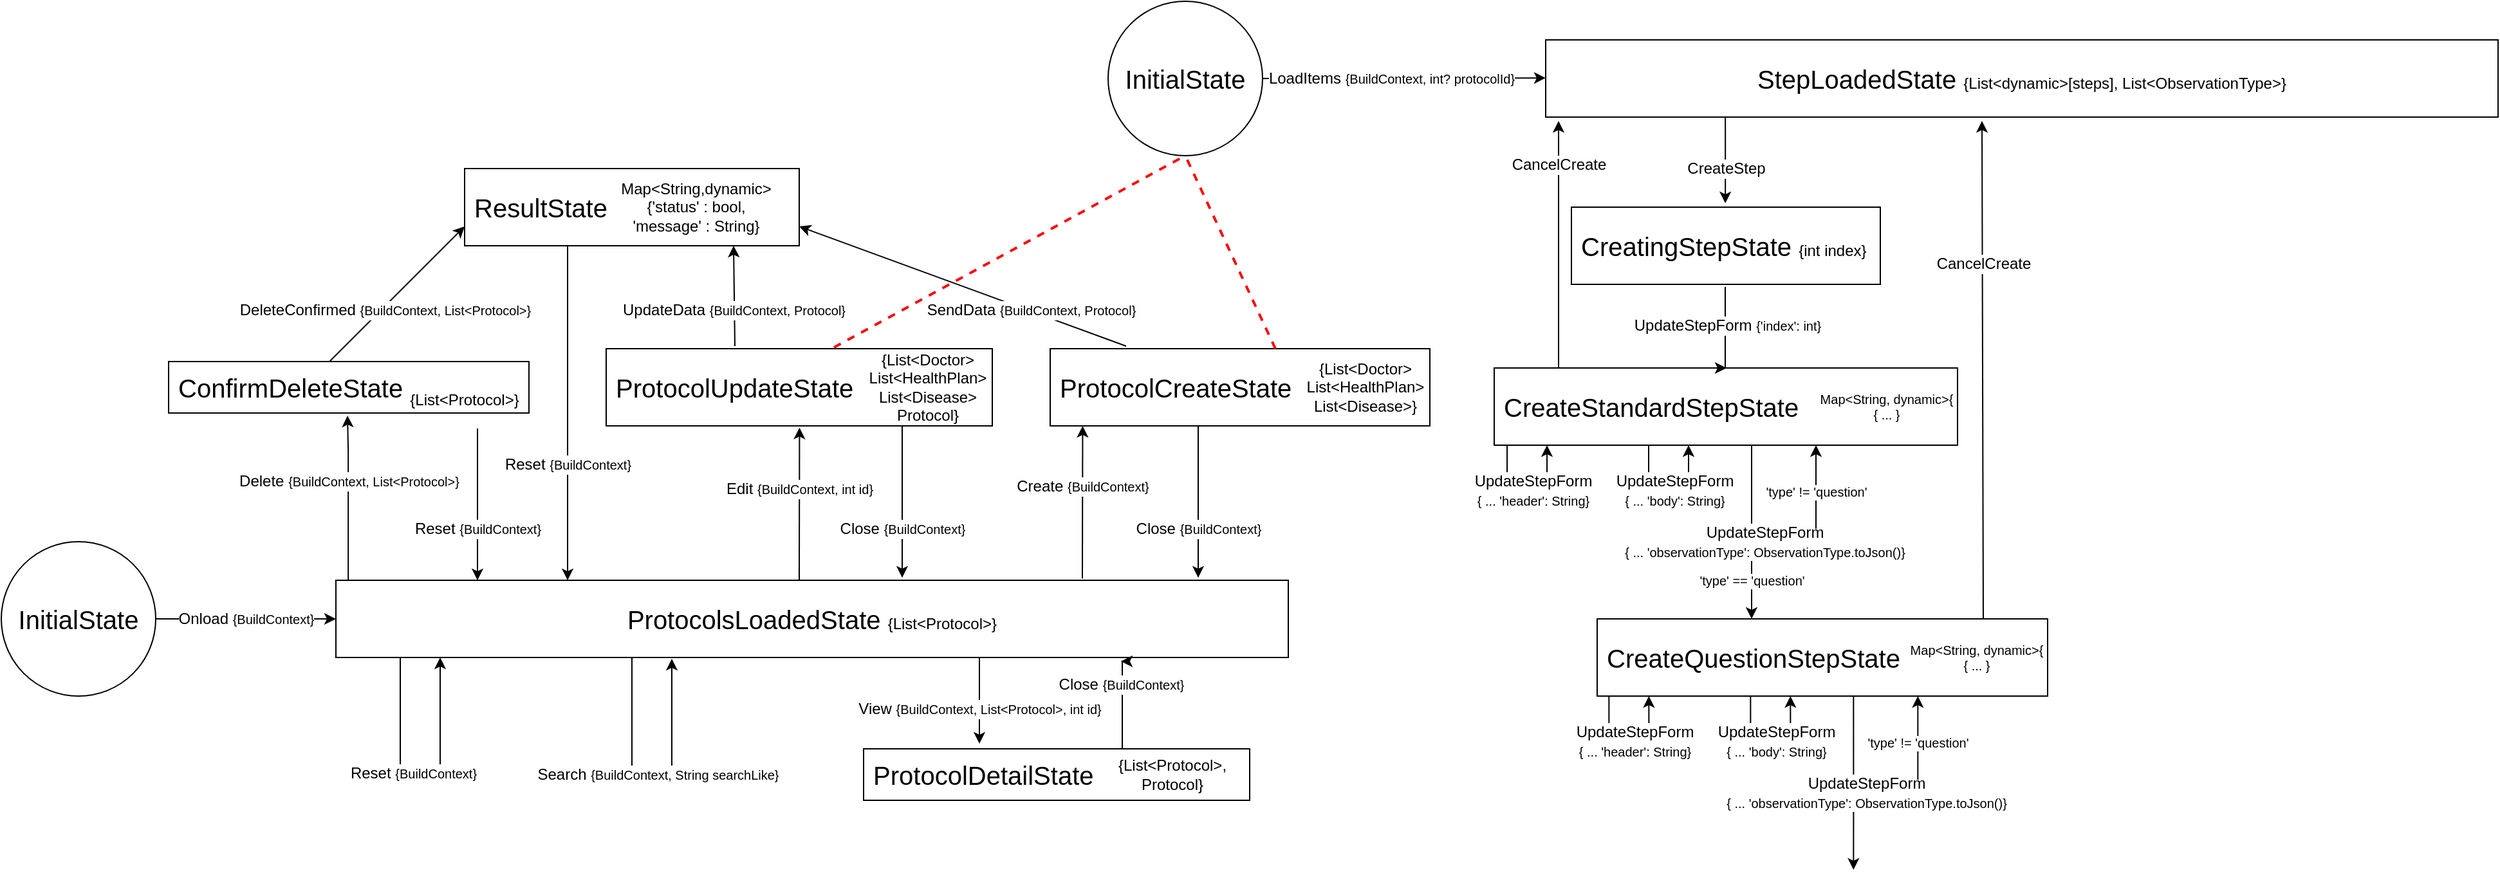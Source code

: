 <mxfile version="16.6.4" type="github">
  <diagram id="ynnjjBdjVaOxe4yOROdL" name="Page-1">
    <mxGraphModel dx="1185" dy="588" grid="1" gridSize="10" guides="1" tooltips="1" connect="1" arrows="1" fold="1" page="1" pageScale="1" pageWidth="1600" pageHeight="1200" background="#FFFFFF" math="0" shadow="0">
      <root>
        <mxCell id="0" />
        <mxCell id="1" parent="0" />
        <mxCell id="_Mzao8wCRnk8Jk_auGnn-3" value="Onload &lt;font style=&quot;font-size: 10px&quot;&gt;{BuildContext}&lt;/font&gt;" style="edgeStyle=orthogonalEdgeStyle;rounded=0;orthogonalLoop=1;jettySize=auto;html=1;fontSize=12;exitX=1;exitY=0.5;exitDx=0;exitDy=0;entryX=0;entryY=0.5;entryDx=0;entryDy=0;labelBackgroundColor=default;shadow=0;" parent="1" source="_Mzao8wCRnk8Jk_auGnn-1" target="_Mzao8wCRnk8Jk_auGnn-2" edge="1">
          <mxGeometry relative="1" as="geometry">
            <mxPoint as="offset" />
          </mxGeometry>
        </mxCell>
        <mxCell id="_Mzao8wCRnk8Jk_auGnn-1" value="&lt;font style=&quot;font-size: 20px&quot;&gt;InitialState&lt;/font&gt;" style="ellipse;whiteSpace=wrap;html=1;fillColor=none;" parent="1" vertex="1">
          <mxGeometry x="120" y="460" width="120" height="120" as="geometry" />
        </mxCell>
        <mxCell id="_Mzao8wCRnk8Jk_auGnn-4" value="" style="edgeStyle=orthogonalEdgeStyle;rounded=0;orthogonalLoop=1;jettySize=auto;html=1;fontSize=20;strokeColor=default;startFill=1;endFill=1;anchorPointDirection=1;bendable=1;movable=1;cloneable=1;deletable=1;labelBackgroundColor=default;" parent="1" edge="1">
          <mxGeometry relative="1" as="geometry">
            <mxPoint x="461" y="550" as="targetPoint" />
            <mxPoint x="430" y="550" as="sourcePoint" />
            <Array as="points">
              <mxPoint x="430" y="639" />
              <mxPoint x="461" y="639" />
            </Array>
          </mxGeometry>
        </mxCell>
        <mxCell id="_Mzao8wCRnk8Jk_auGnn-17" value="Reset&amp;nbsp;&lt;font style=&quot;font-size: 10px&quot;&gt;{BuildContext}&lt;/font&gt;" style="edgeLabel;html=1;align=center;verticalAlign=middle;resizable=0;points=[];fontSize=12;labelBackgroundColor=default;" parent="_Mzao8wCRnk8Jk_auGnn-4" vertex="1" connectable="0">
          <mxGeometry x="-0.644" y="1" relative="1" as="geometry">
            <mxPoint x="9" y="53" as="offset" />
          </mxGeometry>
        </mxCell>
        <mxCell id="_Mzao8wCRnk8Jk_auGnn-33" value="View &lt;font size=&quot;1&quot;&gt;{BuildContext,&amp;nbsp;&lt;/font&gt;&lt;span style=&quot;font-size: x-small&quot;&gt;List&amp;lt;Protocol&amp;gt;,&amp;nbsp;&lt;/span&gt;&lt;font size=&quot;1&quot;&gt;int id}&lt;/font&gt;" style="edgeStyle=orthogonalEdgeStyle;rounded=0;orthogonalLoop=1;jettySize=auto;html=1;fontSize=12;labelBackgroundColor=default;" parent="1" edge="1">
          <mxGeometry x="0.194" relative="1" as="geometry">
            <mxPoint x="880" y="550" as="sourcePoint" />
            <mxPoint x="880" y="617" as="targetPoint" />
            <Array as="points">
              <mxPoint x="880" y="570" />
              <mxPoint x="880" y="570" />
            </Array>
            <mxPoint as="offset" />
          </mxGeometry>
        </mxCell>
        <mxCell id="_Mzao8wCRnk8Jk_auGnn-2" value="ProtocolsLoadedState &lt;font style=&quot;font-size: 12px&quot;&gt;{List&amp;lt;Protocol&amp;gt;}&lt;/font&gt;" style="whiteSpace=wrap;html=1;fontSize=20;fillColor=none;labelBackgroundColor=default;align=center;" parent="1" vertex="1">
          <mxGeometry x="380" y="490" width="740" height="60" as="geometry" />
        </mxCell>
        <mxCell id="_Mzao8wCRnk8Jk_auGnn-19" value="&amp;nbsp;ConfirmDeleteState" style="rounded=0;whiteSpace=wrap;html=1;fontSize=20;fillColor=none;labelBackgroundColor=default;align=left;" parent="1" vertex="1">
          <mxGeometry x="250" y="320" width="280" height="40" as="geometry" />
        </mxCell>
        <mxCell id="_Mzao8wCRnk8Jk_auGnn-21" value="" style="endArrow=classic;html=1;rounded=0;fontSize=20;labelBackgroundColor=default;" parent="1" edge="1">
          <mxGeometry x="0.18" width="50" height="50" relative="1" as="geometry">
            <mxPoint x="389.58" y="490" as="sourcePoint" />
            <mxPoint x="389" y="362" as="targetPoint" />
            <Array as="points">
              <mxPoint x="389.58" y="460" />
              <mxPoint x="389.58" y="430" />
              <mxPoint x="389.58" y="390" />
            </Array>
            <mxPoint as="offset" />
          </mxGeometry>
        </mxCell>
        <mxCell id="_Mzao8wCRnk8Jk_auGnn-44" value="Delete &lt;font size=&quot;1&quot;&gt;{BuildContext, List&amp;lt;Protocol&amp;gt;}&lt;/font&gt;" style="edgeLabel;html=1;align=center;verticalAlign=middle;resizable=0;points=[];fontSize=12;labelBackgroundColor=default;" parent="_Mzao8wCRnk8Jk_auGnn-21" vertex="1" connectable="0">
          <mxGeometry x="0.209" relative="1" as="geometry">
            <mxPoint as="offset" />
          </mxGeometry>
        </mxCell>
        <mxCell id="_Mzao8wCRnk8Jk_auGnn-27" value="" style="edgeStyle=orthogonalEdgeStyle;rounded=0;orthogonalLoop=1;jettySize=auto;html=1;fontSize=20;labelBackgroundColor=default;" parent="1" edge="1">
          <mxGeometry relative="1" as="geometry">
            <mxPoint x="641" y="551" as="targetPoint" />
            <mxPoint x="610" y="550" as="sourcePoint" />
            <Array as="points">
              <mxPoint x="610" y="640" />
              <mxPoint x="641" y="640" />
            </Array>
          </mxGeometry>
        </mxCell>
        <mxCell id="_Mzao8wCRnk8Jk_auGnn-28" value="Search &lt;font style=&quot;font-size: 10px&quot;&gt;{BuildContext, String searchLike}&lt;/font&gt;" style="edgeLabel;html=1;align=center;verticalAlign=middle;resizable=0;points=[];fontSize=12;labelBackgroundColor=default;" parent="_Mzao8wCRnk8Jk_auGnn-27" vertex="1" connectable="0">
          <mxGeometry x="-0.644" y="1" relative="1" as="geometry">
            <mxPoint x="19" y="53" as="offset" />
          </mxGeometry>
        </mxCell>
        <mxCell id="_Mzao8wCRnk8Jk_auGnn-30" value="&amp;nbsp;ResultState" style="rounded=0;whiteSpace=wrap;html=1;fontSize=20;fillColor=none;labelBackgroundColor=default;align=left;" parent="1" vertex="1">
          <mxGeometry x="480" y="170" width="260" height="60" as="geometry" />
        </mxCell>
        <mxCell id="_Mzao8wCRnk8Jk_auGnn-35" style="edgeStyle=orthogonalEdgeStyle;rounded=0;orthogonalLoop=1;jettySize=auto;html=1;fontSize=12;labelBackgroundColor=default;" parent="1" edge="1">
          <mxGeometry relative="1" as="geometry">
            <mxPoint x="990" y="553" as="targetPoint" />
            <mxPoint x="991" y="621" as="sourcePoint" />
            <Array as="points">
              <mxPoint x="990" y="553" />
            </Array>
          </mxGeometry>
        </mxCell>
        <mxCell id="_Mzao8wCRnk8Jk_auGnn-36" value="Close&amp;nbsp;&lt;font style=&quot;font-size: 10px&quot;&gt;{BuildContext}&lt;/font&gt;" style="edgeLabel;html=1;align=center;verticalAlign=middle;resizable=0;points=[];fontSize=12;labelBackgroundColor=default;" parent="_Mzao8wCRnk8Jk_auGnn-35" vertex="1" connectable="0">
          <mxGeometry x="0.238" y="1" relative="1" as="geometry">
            <mxPoint y="-8" as="offset" />
          </mxGeometry>
        </mxCell>
        <mxCell id="_Mzao8wCRnk8Jk_auGnn-32" value="&amp;nbsp;ProtocolDetailState&amp;nbsp;" style="rounded=0;whiteSpace=wrap;html=1;fontSize=20;fillColor=none;labelBackgroundColor=default;align=left;" parent="1" vertex="1">
          <mxGeometry x="790" y="621" width="300" height="40" as="geometry" />
        </mxCell>
        <mxCell id="_Mzao8wCRnk8Jk_auGnn-37" value="&amp;nbsp;ProtocolUpdateState" style="rounded=0;whiteSpace=wrap;html=1;fontSize=20;fillColor=none;labelBackgroundColor=default;align=left;" parent="1" vertex="1">
          <mxGeometry x="590" y="310" width="300" height="60" as="geometry" />
        </mxCell>
        <mxCell id="_Mzao8wCRnk8Jk_auGnn-43" value="Reset &lt;font style=&quot;font-size: 10px&quot;&gt;{BuildContext}&lt;/font&gt;" style="edgeStyle=orthogonalEdgeStyle;rounded=0;orthogonalLoop=1;jettySize=auto;html=1;exitX=0.25;exitY=1;exitDx=0;exitDy=0;fontSize=12;labelBackgroundColor=default;" parent="1" edge="1">
          <mxGeometry x="0.322" relative="1" as="geometry">
            <mxPoint x="490" y="372" as="sourcePoint" />
            <mxPoint x="490" y="490" as="targetPoint" />
            <Array as="points">
              <mxPoint x="490" y="432" />
              <mxPoint x="490" y="432" />
            </Array>
            <mxPoint as="offset" />
          </mxGeometry>
        </mxCell>
        <mxCell id="_Mzao8wCRnk8Jk_auGnn-45" value="Reset&amp;nbsp;&lt;font style=&quot;font-size: 10px&quot;&gt;{BuildContext}&lt;/font&gt;" style="edgeStyle=orthogonalEdgeStyle;rounded=0;orthogonalLoop=1;jettySize=auto;html=1;fontSize=12;labelBackgroundColor=default;" parent="1" edge="1" source="_Mzao8wCRnk8Jk_auGnn-30">
          <mxGeometry x="0.308" relative="1" as="geometry">
            <mxPoint x="562" y="250" as="sourcePoint" />
            <mxPoint x="560.01" y="490" as="targetPoint" />
            <Array as="points">
              <mxPoint x="560" y="230" />
              <mxPoint x="560" y="230" />
            </Array>
            <mxPoint as="offset" />
          </mxGeometry>
        </mxCell>
        <mxCell id="_Mzao8wCRnk8Jk_auGnn-46" value="" style="endArrow=classic;html=1;rounded=0;fontSize=20;exitX=0;exitY=0;exitDx=0;exitDy=0;entryX=0.738;entryY=1.033;entryDx=0;entryDy=0;entryPerimeter=0;labelBackgroundColor=default;" parent="1" edge="1">
          <mxGeometry x="0.18" width="50" height="50" relative="1" as="geometry">
            <mxPoint x="740.0" y="490" as="sourcePoint" />
            <mxPoint x="740.22" y="371.32" as="targetPoint" />
            <Array as="points" />
            <mxPoint as="offset" />
          </mxGeometry>
        </mxCell>
        <mxCell id="_Mzao8wCRnk8Jk_auGnn-47" value="Edit &lt;font size=&quot;1&quot;&gt;{BuildContext, int id}&lt;/font&gt;" style="edgeLabel;html=1;align=center;verticalAlign=middle;resizable=0;points=[];fontSize=12;labelBackgroundColor=default;" parent="_Mzao8wCRnk8Jk_auGnn-46" vertex="1" connectable="0">
          <mxGeometry x="0.209" relative="1" as="geometry">
            <mxPoint as="offset" />
          </mxGeometry>
        </mxCell>
        <mxCell id="_Mzao8wCRnk8Jk_auGnn-48" value="UpdateData&amp;nbsp;&lt;span style=&quot;font-size: x-small&quot;&gt;{BuildContext, Protocol}&lt;/span&gt;" style="endArrow=classic;html=1;rounded=0;fontSize=12;strokeColor=default;labelBackgroundColor=default;" parent="1" edge="1">
          <mxGeometry x="-0.282" y="1" relative="1" as="geometry">
            <mxPoint x="690" y="308" as="sourcePoint" />
            <mxPoint x="689" y="230" as="targetPoint" />
            <mxPoint as="offset" />
          </mxGeometry>
        </mxCell>
        <mxCell id="_Mzao8wCRnk8Jk_auGnn-50" value="" style="endArrow=classic;html=1;rounded=0;fontSize=12;strokeColor=default;labelBackgroundColor=default;" parent="1" edge="1">
          <mxGeometry width="50" height="50" relative="1" as="geometry">
            <mxPoint x="375" y="320" as="sourcePoint" />
            <mxPoint x="480" y="215" as="targetPoint" />
            <Array as="points">
              <mxPoint x="440" y="255" />
            </Array>
          </mxGeometry>
        </mxCell>
        <mxCell id="_Mzao8wCRnk8Jk_auGnn-51" value="DeleteConfirmed &lt;font size=&quot;1&quot;&gt;{BuildContext, List&amp;lt;Protocol&amp;gt;}&lt;/font&gt;" style="edgeLabel;html=1;align=center;verticalAlign=middle;resizable=0;points=[];fontSize=12;labelBackgroundColor=default;" parent="_Mzao8wCRnk8Jk_auGnn-50" vertex="1" connectable="0">
          <mxGeometry x="0.105" relative="1" as="geometry">
            <mxPoint x="-15" y="18" as="offset" />
          </mxGeometry>
        </mxCell>
        <mxCell id="_Mzao8wCRnk8Jk_auGnn-53" value="Close&amp;nbsp;&lt;font style=&quot;font-size: 10px&quot;&gt;{BuildContext}&lt;/font&gt;" style="edgeStyle=orthogonalEdgeStyle;rounded=0;orthogonalLoop=1;jettySize=auto;html=1;exitX=0.25;exitY=1;exitDx=0;exitDy=0;fontSize=12;labelBackgroundColor=default;" parent="1" edge="1">
          <mxGeometry x="0.356" relative="1" as="geometry">
            <mxPoint x="820" y="370" as="sourcePoint" />
            <mxPoint x="820" y="488" as="targetPoint" />
            <Array as="points">
              <mxPoint x="820" y="430" />
              <mxPoint x="820" y="430" />
            </Array>
            <mxPoint as="offset" />
          </mxGeometry>
        </mxCell>
        <mxCell id="_Mzao8wCRnk8Jk_auGnn-54" value="&amp;nbsp;ProtocolCreateState" style="rounded=0;whiteSpace=wrap;html=1;fontSize=20;fillColor=none;labelBackgroundColor=default;align=left;" parent="1" vertex="1">
          <mxGeometry x="935" y="310" width="295" height="60" as="geometry" />
        </mxCell>
        <mxCell id="_Mzao8wCRnk8Jk_auGnn-55" value="" style="endArrow=classic;html=1;rounded=0;fontSize=20;exitX=0;exitY=0;exitDx=0;exitDy=0;entryX=0.738;entryY=1.033;entryDx=0;entryDy=0;entryPerimeter=0;labelBackgroundColor=default;" parent="1" edge="1">
          <mxGeometry x="0.18" width="50" height="50" relative="1" as="geometry">
            <mxPoint x="960.0" y="488.68" as="sourcePoint" />
            <mxPoint x="960.22" y="370.0" as="targetPoint" />
            <Array as="points" />
            <mxPoint as="offset" />
          </mxGeometry>
        </mxCell>
        <mxCell id="_Mzao8wCRnk8Jk_auGnn-56" value="Create &lt;font style=&quot;font-size: 10px&quot;&gt;{BuildContext}&lt;/font&gt;" style="edgeLabel;html=1;align=center;verticalAlign=middle;resizable=0;points=[];fontSize=12;labelBackgroundColor=default;" parent="_Mzao8wCRnk8Jk_auGnn-55" vertex="1" connectable="0">
          <mxGeometry x="0.209" relative="1" as="geometry">
            <mxPoint as="offset" />
          </mxGeometry>
        </mxCell>
        <mxCell id="_Mzao8wCRnk8Jk_auGnn-57" value="Close &lt;font style=&quot;font-size: 10px&quot;&gt;{BuildContext}&lt;/font&gt;" style="edgeStyle=orthogonalEdgeStyle;rounded=0;orthogonalLoop=1;jettySize=auto;html=1;exitX=0.25;exitY=1;exitDx=0;exitDy=0;fontSize=12;labelBackgroundColor=default;" parent="1" edge="1">
          <mxGeometry x="0.356" relative="1" as="geometry">
            <mxPoint x="1050" y="370" as="sourcePoint" />
            <mxPoint x="1050" y="488" as="targetPoint" />
            <Array as="points">
              <mxPoint x="1050" y="430" />
              <mxPoint x="1050" y="430" />
            </Array>
            <mxPoint as="offset" />
          </mxGeometry>
        </mxCell>
        <mxCell id="_Mzao8wCRnk8Jk_auGnn-58" value="SendData &lt;font size=&quot;1&quot;&gt;{BuildContext, Protocol}&lt;/font&gt;" style="endArrow=classic;html=1;rounded=0;fontSize=12;strokeColor=default;labelBackgroundColor=default;" parent="1" edge="1">
          <mxGeometry x="-0.415" y="-1" relative="1" as="geometry">
            <mxPoint x="994" y="308" as="sourcePoint" />
            <mxPoint x="740" y="215" as="targetPoint" />
            <mxPoint as="offset" />
          </mxGeometry>
        </mxCell>
        <mxCell id="WJ7_vyo7JS_4xyPOwC3P-2" value="&lt;span style=&quot;text-align: left&quot;&gt;{List&amp;lt;Protocol&amp;gt;,&lt;/span&gt;&lt;br style=&quot;text-align: left&quot;&gt;&lt;span style=&quot;text-align: left&quot;&gt;Protocol}&lt;/span&gt;" style="text;html=1;strokeColor=none;fillColor=none;align=center;verticalAlign=middle;whiteSpace=wrap;rounded=0;labelBackgroundColor=default;fontSize=12;" vertex="1" parent="1">
          <mxGeometry x="1000" y="626" width="60" height="30" as="geometry" />
        </mxCell>
        <mxCell id="WJ7_vyo7JS_4xyPOwC3P-3" value="{List&amp;lt;Protocol&amp;gt;}" style="text;html=1;strokeColor=none;fillColor=none;align=center;verticalAlign=middle;whiteSpace=wrap;rounded=0;labelBackgroundColor=default;fontSize=12;" vertex="1" parent="1">
          <mxGeometry x="450" y="335" width="60" height="30" as="geometry" />
        </mxCell>
        <mxCell id="WJ7_vyo7JS_4xyPOwC3P-5" value="Map&amp;lt;String,dynamic&amp;gt;{&#39;status&#39; : bool, &#39;message&#39; : String}" style="text;html=1;strokeColor=none;fillColor=none;align=center;verticalAlign=middle;whiteSpace=wrap;rounded=0;labelBackgroundColor=default;fontSize=12;" vertex="1" parent="1">
          <mxGeometry x="630" y="185" width="60" height="30" as="geometry" />
        </mxCell>
        <mxCell id="WJ7_vyo7JS_4xyPOwC3P-6" value="{List&amp;lt;Doctor&amp;gt;&lt;div&gt;List&amp;lt;HealthPlan&amp;gt;&lt;/div&gt;List&amp;lt;Disease&amp;gt;&lt;br&gt;Protocol}" style="text;html=1;strokeColor=none;fillColor=none;align=center;verticalAlign=middle;whiteSpace=wrap;rounded=0;labelBackgroundColor=default;fontSize=12;" vertex="1" parent="1">
          <mxGeometry x="810" y="325" width="60" height="30" as="geometry" />
        </mxCell>
        <mxCell id="WJ7_vyo7JS_4xyPOwC3P-7" value="{List&amp;lt;Doctor&amp;gt;&lt;div&gt;List&amp;lt;HealthPlan&amp;gt;&lt;/div&gt;List&amp;lt;Disease&amp;gt;}" style="text;html=1;strokeColor=none;fillColor=none;align=center;verticalAlign=middle;whiteSpace=wrap;rounded=0;labelBackgroundColor=default;fontSize=12;" vertex="1" parent="1">
          <mxGeometry x="1150" y="325" width="60" height="30" as="geometry" />
        </mxCell>
        <mxCell id="WJ7_vyo7JS_4xyPOwC3P-15" value="" style="endArrow=none;dashed=1;html=1;rounded=0;labelBackgroundColor=default;fontSize=10;fontColor=#000000;fillColor=#e51400;strokeColor=#FF0000;strokeWidth=2;" edge="1" parent="1">
          <mxGeometry width="50" height="50" relative="1" as="geometry">
            <mxPoint x="1110" y="310" as="sourcePoint" />
            <mxPoint x="1040" y="160" as="targetPoint" />
          </mxGeometry>
        </mxCell>
        <mxCell id="WJ7_vyo7JS_4xyPOwC3P-17" value="&lt;font style=&quot;font-size: 20px&quot;&gt;InitialState&lt;/font&gt;" style="ellipse;whiteSpace=wrap;html=1;fillColor=none;" vertex="1" parent="1">
          <mxGeometry x="980" y="40" width="120" height="120" as="geometry" />
        </mxCell>
        <mxCell id="WJ7_vyo7JS_4xyPOwC3P-18" value="" style="endArrow=none;dashed=1;html=1;rounded=0;labelBackgroundColor=default;fontSize=10;fontColor=#000000;fillColor=#e51400;strokeColor=#FF0000;strokeWidth=2;" edge="1" parent="1">
          <mxGeometry width="50" height="50" relative="1" as="geometry">
            <mxPoint x="767" y="309" as="sourcePoint" />
            <mxPoint x="1038" y="161" as="targetPoint" />
          </mxGeometry>
        </mxCell>
        <mxCell id="WJ7_vyo7JS_4xyPOwC3P-19" value="LoadItems&amp;nbsp;&lt;font style=&quot;font-size: 10px&quot;&gt;{&lt;/font&gt;&lt;font style=&quot;font-size: 10px&quot;&gt;BuildContext, int? protocolId&lt;/font&gt;&lt;font style=&quot;font-size: 10px&quot;&gt;}&lt;/font&gt;" style="edgeStyle=orthogonalEdgeStyle;rounded=0;orthogonalLoop=1;jettySize=auto;html=1;fontSize=12;exitX=1;exitY=0.5;exitDx=0;exitDy=0;entryX=0;entryY=0.5;entryDx=0;entryDy=0;labelBackgroundColor=default;" edge="1" parent="1" source="WJ7_vyo7JS_4xyPOwC3P-17">
          <mxGeometry x="-0.093" relative="1" as="geometry">
            <mxPoint as="offset" />
            <mxPoint x="1180" y="99.58" as="sourcePoint" />
            <mxPoint x="1320" y="99.58" as="targetPoint" />
          </mxGeometry>
        </mxCell>
        <mxCell id="WJ7_vyo7JS_4xyPOwC3P-21" value="StepLoadedState &lt;font style=&quot;font-size: 12px&quot;&gt;{&lt;/font&gt;&lt;font style=&quot;font-size: 12px&quot;&gt;List&amp;lt;dynamic&amp;gt;[&lt;/font&gt;&lt;font style=&quot;font-size: 12px&quot;&gt;steps]&lt;/font&gt;&lt;font style=&quot;font-size: 12px&quot;&gt;, List&amp;lt;ObservationType&amp;gt;&lt;/font&gt;&lt;font style=&quot;font-size: 12px&quot;&gt;}&lt;/font&gt;" style="whiteSpace=wrap;html=1;fontSize=20;fillColor=none;labelBackgroundColor=default;align=center;" vertex="1" parent="1">
          <mxGeometry x="1320" y="70" width="740" height="60" as="geometry" />
        </mxCell>
        <mxCell id="WJ7_vyo7JS_4xyPOwC3P-22" value="CreateStep" style="edgeStyle=orthogonalEdgeStyle;rounded=0;orthogonalLoop=1;jettySize=auto;html=1;fontSize=12;labelBackgroundColor=default;" edge="1" parent="1">
          <mxGeometry x="0.194" relative="1" as="geometry">
            <mxPoint x="1459.58" y="130" as="sourcePoint" />
            <mxPoint x="1459.58" y="197" as="targetPoint" />
            <Array as="points">
              <mxPoint x="1459.58" y="150" />
              <mxPoint x="1459.58" y="150" />
            </Array>
            <mxPoint as="offset" />
          </mxGeometry>
        </mxCell>
        <mxCell id="WJ7_vyo7JS_4xyPOwC3P-23" value="&amp;nbsp;CreatingStepState &lt;font style=&quot;font-size: 12px&quot;&gt;{int index}&lt;/font&gt;" style="rounded=0;whiteSpace=wrap;html=1;fontSize=20;fillColor=none;labelBackgroundColor=default;align=left;" vertex="1" parent="1">
          <mxGeometry x="1340" y="200" width="240" height="60" as="geometry" />
        </mxCell>
        <mxCell id="WJ7_vyo7JS_4xyPOwC3P-25" value="&amp;nbsp;CreateStandardStepState" style="rounded=0;whiteSpace=wrap;html=1;fontSize=20;fillColor=none;labelBackgroundColor=default;align=left;" vertex="1" parent="1">
          <mxGeometry x="1280" y="325" width="360" height="60" as="geometry" />
        </mxCell>
        <mxCell id="WJ7_vyo7JS_4xyPOwC3P-28" value="&lt;div&gt;UpdateStepForm&amp;nbsp;&lt;font style=&quot;font-size: 10px&quot;&gt;{&#39;index&#39;: int}&lt;/font&gt;&lt;/div&gt;" style="edgeStyle=orthogonalEdgeStyle;rounded=0;orthogonalLoop=1;jettySize=auto;html=1;fontSize=12;labelBackgroundColor=default;" edge="1" parent="1">
          <mxGeometry x="-0.062" y="1" relative="1" as="geometry">
            <mxPoint x="1459.5" y="262" as="sourcePoint" />
            <mxPoint x="1460.5" y="325.0" as="targetPoint" />
            <Array as="points">
              <mxPoint x="1459.5" y="282" />
              <mxPoint x="1459.5" y="282" />
            </Array>
            <mxPoint as="offset" />
          </mxGeometry>
        </mxCell>
        <mxCell id="WJ7_vyo7JS_4xyPOwC3P-33" value="Map&amp;lt;String, dynamic&amp;gt;{ { ... }" style="text;html=1;strokeColor=none;fillColor=none;align=center;verticalAlign=middle;whiteSpace=wrap;rounded=0;labelBackgroundColor=default;fontSize=10;fontColor=#000000;" vertex="1" parent="1">
          <mxGeometry x="1530" y="340" width="110" height="30" as="geometry" />
        </mxCell>
        <mxCell id="WJ7_vyo7JS_4xyPOwC3P-34" value="" style="endArrow=classic;html=1;rounded=0;fontSize=20;labelBackgroundColor=default;" edge="1" parent="1">
          <mxGeometry x="0.18" width="50" height="50" relative="1" as="geometry">
            <mxPoint x="1330" y="325" as="sourcePoint" />
            <mxPoint x="1330" y="133" as="targetPoint" />
            <Array as="points" />
            <mxPoint as="offset" />
          </mxGeometry>
        </mxCell>
        <mxCell id="WJ7_vyo7JS_4xyPOwC3P-35" value="CancelCreate" style="edgeLabel;html=1;align=center;verticalAlign=middle;resizable=0;points=[];fontSize=12;labelBackgroundColor=default;" vertex="1" connectable="0" parent="WJ7_vyo7JS_4xyPOwC3P-34">
          <mxGeometry x="0.209" relative="1" as="geometry">
            <mxPoint y="-42" as="offset" />
          </mxGeometry>
        </mxCell>
        <mxCell id="WJ7_vyo7JS_4xyPOwC3P-38" value="" style="edgeStyle=orthogonalEdgeStyle;rounded=0;orthogonalLoop=1;jettySize=auto;html=1;fontSize=20;strokeColor=default;startFill=1;endFill=1;anchorPointDirection=1;bendable=1;movable=1;cloneable=1;deletable=1;labelBackgroundColor=default;" edge="1" parent="1">
          <mxGeometry relative="1" as="geometry">
            <mxPoint x="1321" y="385" as="targetPoint" />
            <mxPoint x="1290" y="385" as="sourcePoint" />
            <Array as="points">
              <mxPoint x="1290" y="430" />
              <mxPoint x="1321" y="430" />
            </Array>
          </mxGeometry>
        </mxCell>
        <mxCell id="WJ7_vyo7JS_4xyPOwC3P-39" value="UpdateStepForm&lt;br&gt;&lt;font style=&quot;font-size: 10px&quot;&gt;{ ... &#39;header&#39;: String}&lt;/font&gt;" style="edgeLabel;html=1;align=center;verticalAlign=middle;resizable=0;points=[];fontSize=12;labelBackgroundColor=default;" vertex="1" connectable="0" parent="WJ7_vyo7JS_4xyPOwC3P-38">
          <mxGeometry x="-0.644" y="1" relative="1" as="geometry">
            <mxPoint x="19" y="13" as="offset" />
          </mxGeometry>
        </mxCell>
        <mxCell id="WJ7_vyo7JS_4xyPOwC3P-40" value="" style="edgeStyle=orthogonalEdgeStyle;rounded=0;orthogonalLoop=1;jettySize=auto;html=1;fontSize=20;strokeColor=default;startFill=1;endFill=1;anchorPointDirection=1;bendable=1;movable=1;cloneable=1;deletable=1;labelBackgroundColor=default;" edge="1" parent="1">
          <mxGeometry relative="1" as="geometry">
            <mxPoint x="1431" y="385" as="targetPoint" />
            <mxPoint x="1400" y="385" as="sourcePoint" />
            <Array as="points">
              <mxPoint x="1400" y="430" />
              <mxPoint x="1431" y="430" />
            </Array>
          </mxGeometry>
        </mxCell>
        <mxCell id="WJ7_vyo7JS_4xyPOwC3P-41" value="UpdateStepForm&lt;br&gt;&lt;font style=&quot;font-size: 10px&quot;&gt;{ ... &#39;body&#39;: String}&lt;/font&gt;" style="edgeLabel;html=1;align=center;verticalAlign=middle;resizable=0;points=[];fontSize=12;labelBackgroundColor=default;" vertex="1" connectable="0" parent="WJ7_vyo7JS_4xyPOwC3P-40">
          <mxGeometry x="-0.644" y="1" relative="1" as="geometry">
            <mxPoint x="19" y="13" as="offset" />
          </mxGeometry>
        </mxCell>
        <mxCell id="WJ7_vyo7JS_4xyPOwC3P-42" value="" style="edgeStyle=orthogonalEdgeStyle;rounded=0;orthogonalLoop=1;jettySize=auto;html=1;fontSize=20;strokeColor=default;startFill=1;endFill=1;anchorPointDirection=1;bendable=1;movable=1;cloneable=1;deletable=1;labelBackgroundColor=default;" edge="1" parent="1">
          <mxGeometry relative="1" as="geometry">
            <mxPoint x="1480" y="520" as="targetPoint" />
            <mxPoint x="1480" y="385" as="sourcePoint" />
            <Array as="points">
              <mxPoint x="1480" y="480" />
              <mxPoint x="1480" y="480" />
            </Array>
          </mxGeometry>
        </mxCell>
        <mxCell id="WJ7_vyo7JS_4xyPOwC3P-43" value="UpdateStepForm&lt;br&gt;&lt;font style=&quot;font-size: 10px&quot;&gt;{ ... &#39;observationType&#39;: ObservationType.toJson()}&lt;/font&gt;" style="edgeLabel;html=1;align=center;verticalAlign=middle;resizable=0;points=[];fontSize=12;labelBackgroundColor=default;" vertex="1" connectable="0" parent="WJ7_vyo7JS_4xyPOwC3P-42">
          <mxGeometry x="-0.644" y="1" relative="1" as="geometry">
            <mxPoint x="9" y="51" as="offset" />
          </mxGeometry>
        </mxCell>
        <mxCell id="WJ7_vyo7JS_4xyPOwC3P-45" value="" style="endArrow=classic;html=1;rounded=0;shadow=0;labelBackgroundColor=#FF0000;fontSize=10;fontColor=#000000;strokeColor=#000000;strokeWidth=1;" edge="1" parent="1">
          <mxGeometry width="50" height="50" relative="1" as="geometry">
            <mxPoint x="1530" y="450" as="sourcePoint" />
            <mxPoint x="1530" y="385" as="targetPoint" />
          </mxGeometry>
        </mxCell>
        <mxCell id="WJ7_vyo7JS_4xyPOwC3P-46" value="&#39;type&#39; != &#39;question&#39;" style="edgeLabel;html=1;align=center;verticalAlign=middle;resizable=0;points=[];fontSize=10;fontColor=#000000;" vertex="1" connectable="0" parent="WJ7_vyo7JS_4xyPOwC3P-45">
          <mxGeometry x="-0.318" relative="1" as="geometry">
            <mxPoint y="-7" as="offset" />
          </mxGeometry>
        </mxCell>
        <mxCell id="WJ7_vyo7JS_4xyPOwC3P-47" value="&#39;type&#39; == &#39;question&#39;" style="edgeLabel;html=1;align=center;verticalAlign=middle;resizable=0;points=[];fontSize=10;fontColor=#000000;" vertex="1" connectable="0" parent="1">
          <mxGeometry x="1480" y="490.0" as="geometry" />
        </mxCell>
        <mxCell id="WJ7_vyo7JS_4xyPOwC3P-48" value="&amp;nbsp;CreateQuestionStepState&amp;nbsp;" style="rounded=0;whiteSpace=wrap;html=1;fontSize=20;fillColor=none;labelBackgroundColor=default;align=left;" vertex="1" parent="1">
          <mxGeometry x="1360" y="520" width="350" height="60" as="geometry" />
        </mxCell>
        <mxCell id="WJ7_vyo7JS_4xyPOwC3P-49" value="Map&amp;lt;String, dynamic&amp;gt;{ { ... }" style="text;html=1;strokeColor=none;fillColor=none;align=center;verticalAlign=middle;whiteSpace=wrap;rounded=0;labelBackgroundColor=default;fontSize=10;fontColor=#000000;" vertex="1" parent="1">
          <mxGeometry x="1600" y="535" width="110" height="30" as="geometry" />
        </mxCell>
        <mxCell id="WJ7_vyo7JS_4xyPOwC3P-50" value="" style="edgeStyle=orthogonalEdgeStyle;rounded=0;orthogonalLoop=1;jettySize=auto;html=1;fontSize=20;strokeColor=default;startFill=1;endFill=1;anchorPointDirection=1;bendable=1;movable=1;cloneable=1;deletable=1;labelBackgroundColor=default;" edge="1" parent="1">
          <mxGeometry relative="1" as="geometry">
            <mxPoint x="1400.17" y="580" as="targetPoint" />
            <mxPoint x="1369.17" y="580" as="sourcePoint" />
            <Array as="points">
              <mxPoint x="1369.17" y="625" />
              <mxPoint x="1400.17" y="625" />
            </Array>
          </mxGeometry>
        </mxCell>
        <mxCell id="WJ7_vyo7JS_4xyPOwC3P-51" value="UpdateStepForm&lt;br&gt;&lt;font style=&quot;font-size: 10px&quot;&gt;{ ... &#39;header&#39;: String}&lt;/font&gt;" style="edgeLabel;html=1;align=center;verticalAlign=middle;resizable=0;points=[];fontSize=12;labelBackgroundColor=default;" vertex="1" connectable="0" parent="WJ7_vyo7JS_4xyPOwC3P-50">
          <mxGeometry x="-0.644" y="1" relative="1" as="geometry">
            <mxPoint x="19" y="13" as="offset" />
          </mxGeometry>
        </mxCell>
        <mxCell id="WJ7_vyo7JS_4xyPOwC3P-52" value="" style="edgeStyle=orthogonalEdgeStyle;rounded=0;orthogonalLoop=1;jettySize=auto;html=1;fontSize=20;strokeColor=default;startFill=1;endFill=1;anchorPointDirection=1;bendable=1;movable=1;cloneable=1;deletable=1;labelBackgroundColor=default;" edge="1" parent="1">
          <mxGeometry relative="1" as="geometry">
            <mxPoint x="1510.17" y="580" as="targetPoint" />
            <mxPoint x="1479.17" y="580" as="sourcePoint" />
            <Array as="points">
              <mxPoint x="1479.17" y="625" />
              <mxPoint x="1510.17" y="625" />
            </Array>
          </mxGeometry>
        </mxCell>
        <mxCell id="WJ7_vyo7JS_4xyPOwC3P-53" value="UpdateStepForm&lt;br&gt;&lt;font style=&quot;font-size: 10px&quot;&gt;{ ... &#39;body&#39;: String}&lt;/font&gt;" style="edgeLabel;html=1;align=center;verticalAlign=middle;resizable=0;points=[];fontSize=12;labelBackgroundColor=default;" vertex="1" connectable="0" parent="WJ7_vyo7JS_4xyPOwC3P-52">
          <mxGeometry x="-0.644" y="1" relative="1" as="geometry">
            <mxPoint x="19" y="13" as="offset" />
          </mxGeometry>
        </mxCell>
        <mxCell id="WJ7_vyo7JS_4xyPOwC3P-54" value="" style="edgeStyle=orthogonalEdgeStyle;rounded=0;orthogonalLoop=1;jettySize=auto;html=1;fontSize=20;strokeColor=default;startFill=1;endFill=1;anchorPointDirection=1;bendable=1;movable=1;cloneable=1;deletable=1;labelBackgroundColor=default;" edge="1" parent="1">
          <mxGeometry relative="1" as="geometry">
            <mxPoint x="1559.17" y="715" as="targetPoint" />
            <mxPoint x="1559.17" y="580" as="sourcePoint" />
            <Array as="points">
              <mxPoint x="1559.17" y="675" />
              <mxPoint x="1559.17" y="675" />
            </Array>
          </mxGeometry>
        </mxCell>
        <mxCell id="WJ7_vyo7JS_4xyPOwC3P-55" value="UpdateStepForm&lt;br&gt;&lt;font style=&quot;font-size: 10px&quot;&gt;{ ... &#39;observationType&#39;: ObservationType.toJson()}&lt;/font&gt;" style="edgeLabel;html=1;align=center;verticalAlign=middle;resizable=0;points=[];fontSize=12;labelBackgroundColor=default;" vertex="1" connectable="0" parent="WJ7_vyo7JS_4xyPOwC3P-54">
          <mxGeometry x="-0.644" y="1" relative="1" as="geometry">
            <mxPoint x="9" y="51" as="offset" />
          </mxGeometry>
        </mxCell>
        <mxCell id="WJ7_vyo7JS_4xyPOwC3P-56" value="" style="endArrow=classic;html=1;rounded=0;shadow=0;labelBackgroundColor=#FF0000;fontSize=10;fontColor=#000000;strokeColor=#000000;strokeWidth=1;" edge="1" parent="1">
          <mxGeometry width="50" height="50" relative="1" as="geometry">
            <mxPoint x="1609.17" y="645" as="sourcePoint" />
            <mxPoint x="1609.17" y="580" as="targetPoint" />
          </mxGeometry>
        </mxCell>
        <mxCell id="WJ7_vyo7JS_4xyPOwC3P-57" value="&#39;type&#39; != &#39;question&#39;" style="edgeLabel;html=1;align=center;verticalAlign=middle;resizable=0;points=[];fontSize=10;fontColor=#000000;" vertex="1" connectable="0" parent="WJ7_vyo7JS_4xyPOwC3P-56">
          <mxGeometry x="-0.318" relative="1" as="geometry">
            <mxPoint y="-7" as="offset" />
          </mxGeometry>
        </mxCell>
        <mxCell id="WJ7_vyo7JS_4xyPOwC3P-58" value="" style="endArrow=classic;html=1;rounded=0;fontSize=20;labelBackgroundColor=default;" edge="1" parent="1">
          <mxGeometry x="0.18" width="50" height="50" relative="1" as="geometry">
            <mxPoint x="1660" y="520" as="sourcePoint" />
            <mxPoint x="1659" y="133" as="targetPoint" />
            <Array as="points" />
            <mxPoint as="offset" />
          </mxGeometry>
        </mxCell>
        <mxCell id="WJ7_vyo7JS_4xyPOwC3P-59" value="CancelCreate" style="edgeLabel;html=1;align=center;verticalAlign=middle;resizable=0;points=[];fontSize=12;labelBackgroundColor=default;" vertex="1" connectable="0" parent="WJ7_vyo7JS_4xyPOwC3P-58">
          <mxGeometry x="0.209" relative="1" as="geometry">
            <mxPoint y="-42" as="offset" />
          </mxGeometry>
        </mxCell>
      </root>
    </mxGraphModel>
  </diagram>
</mxfile>

